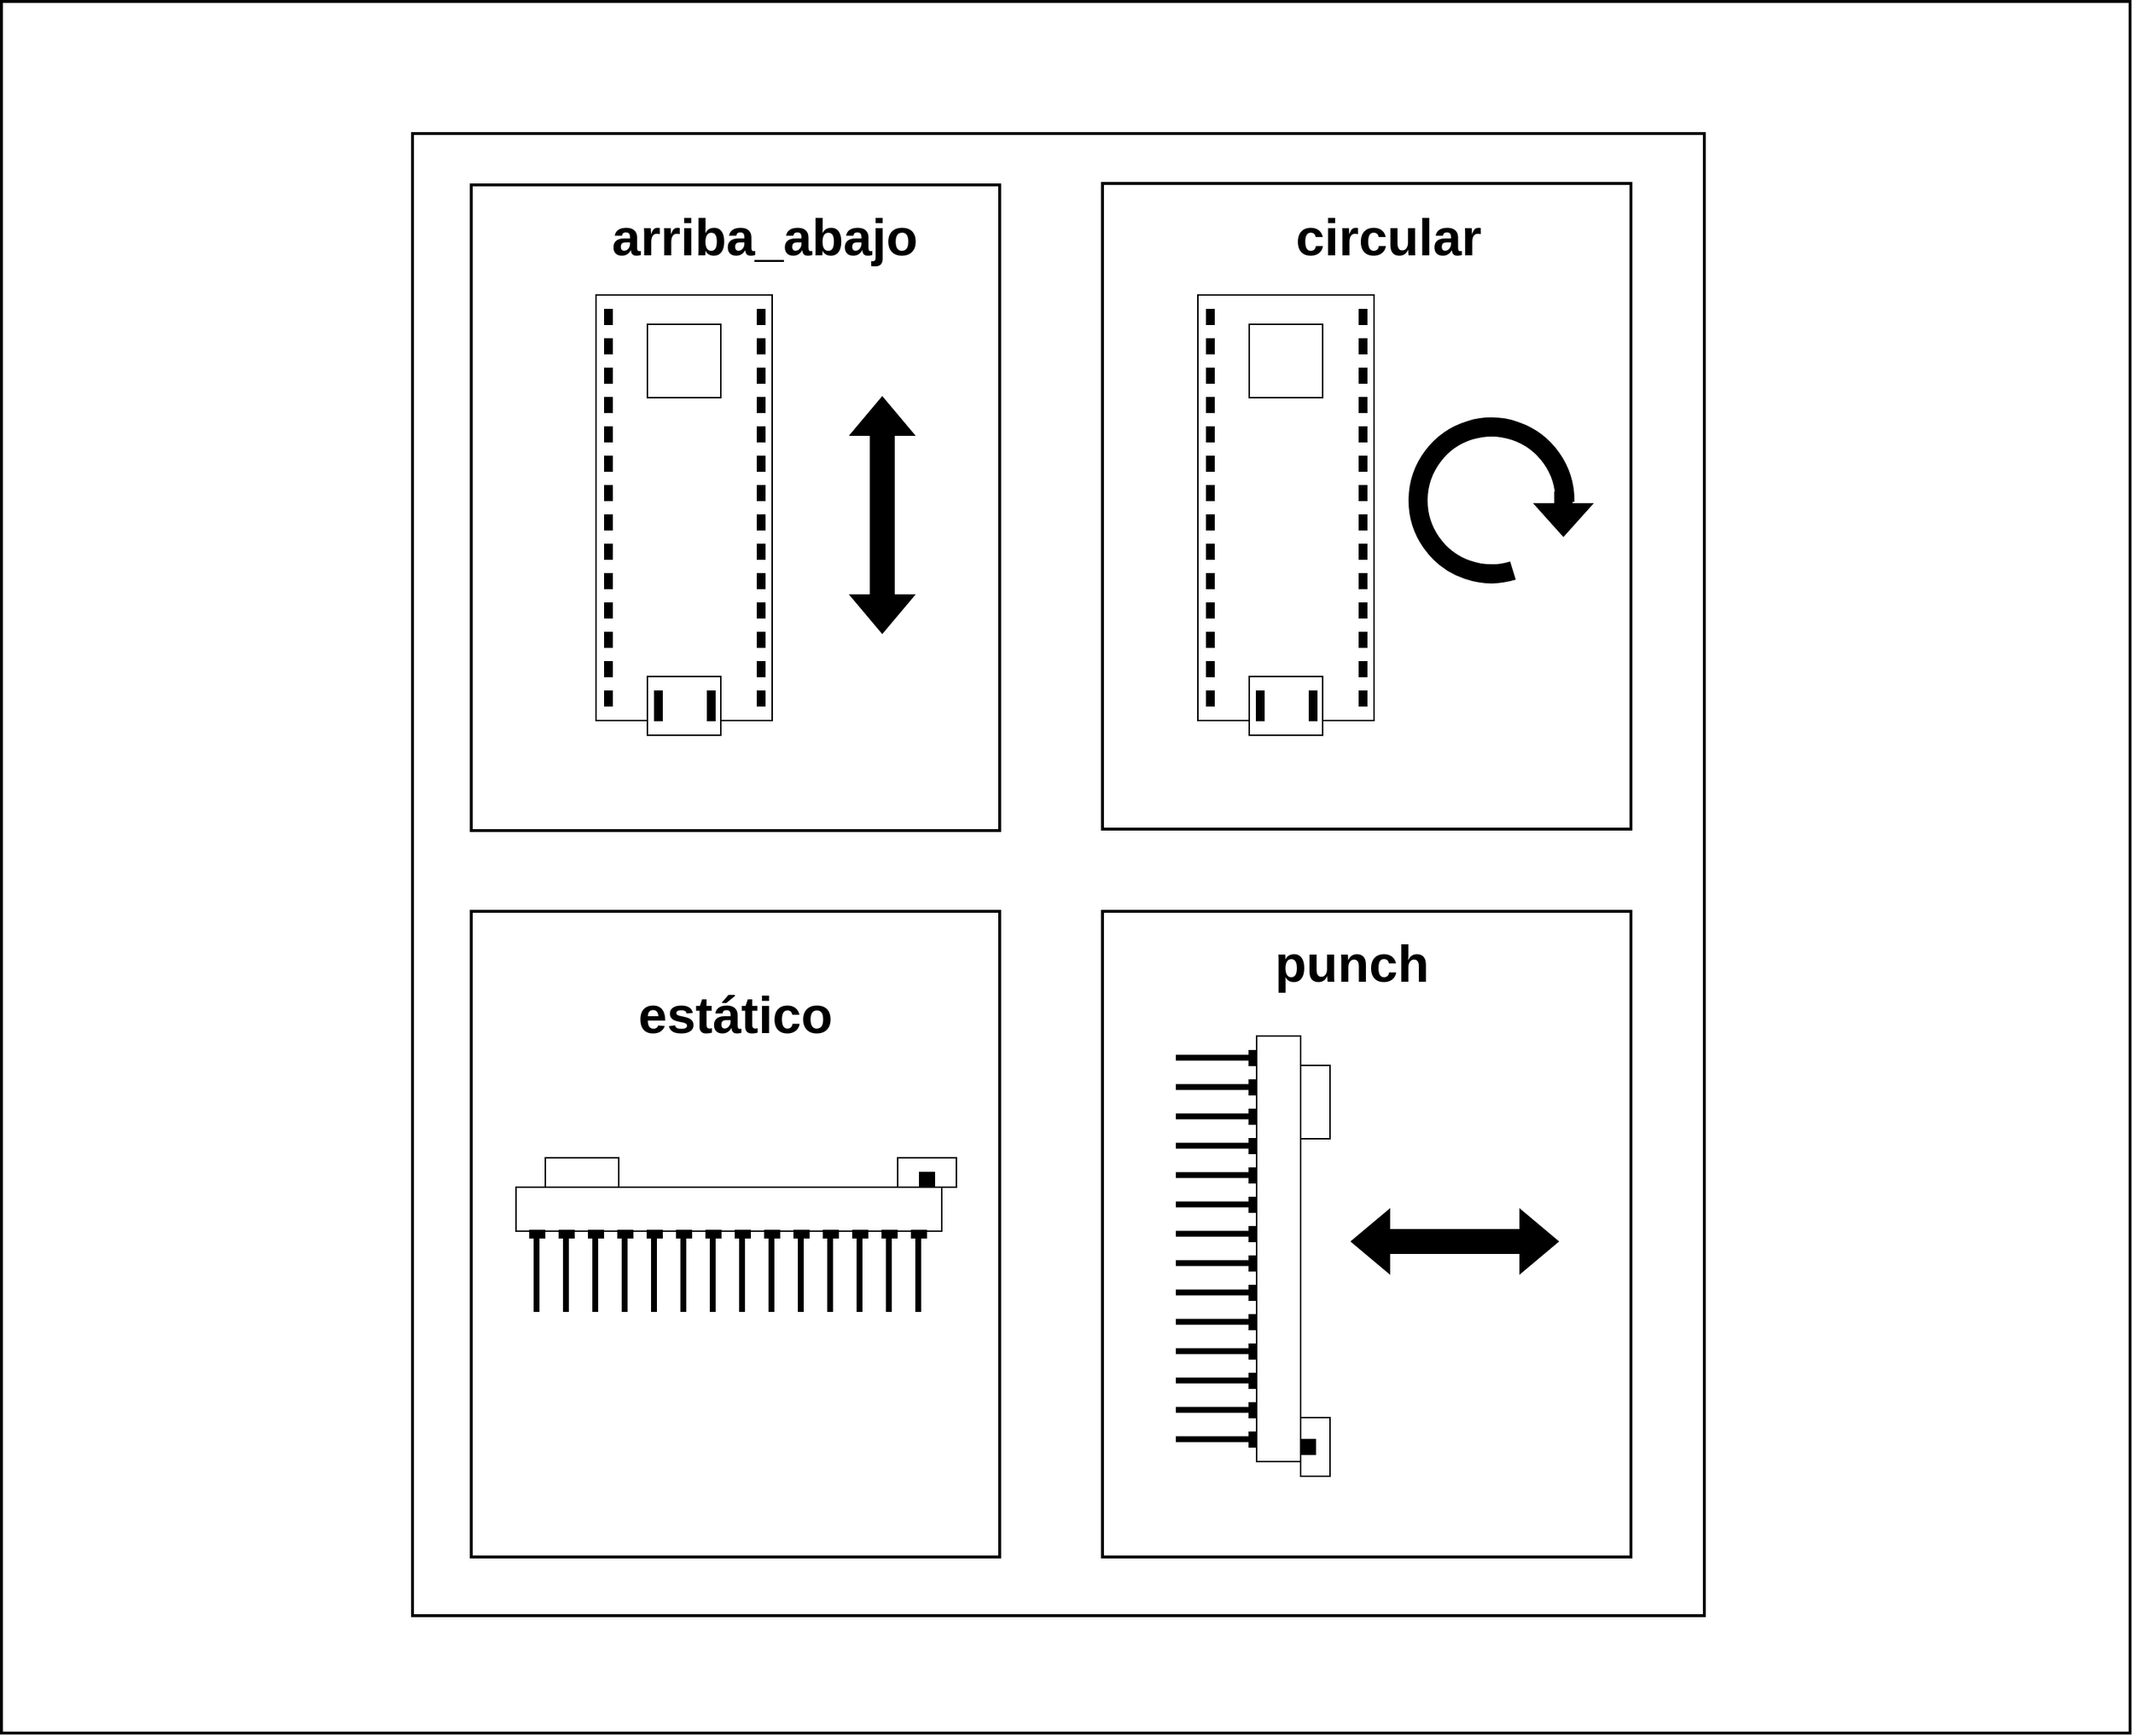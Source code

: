 <mxfile version="20.3.0" type="device"><diagram id="hc8dQt9SDoos4mxBRwJO" name="Page-1"><mxGraphModel dx="1860" dy="2513" grid="1" gridSize="10" guides="1" tooltips="1" connect="1" arrows="1" fold="1" page="1" pageScale="1" pageWidth="850" pageHeight="1100" math="0" shadow="0"><root><mxCell id="0"/><mxCell id="1" parent="0"/><mxCell id="_9YcfUNd2C81SvD-RMXH-206" value="" style="rounded=0;whiteSpace=wrap;html=1;strokeColor=#000000;strokeWidth=2;fontSize=35;fillColor=#FFFFFF;" vertex="1" parent="1"><mxGeometry x="630" y="-50" width="1450" height="1180" as="geometry"/></mxCell><mxCell id="_9YcfUNd2C81SvD-RMXH-205" value="" style="rounded=0;whiteSpace=wrap;html=1;strokeColor=#000000;strokeWidth=2;fontSize=35;fillColor=#FFFFFF;" vertex="1" parent="1"><mxGeometry x="910" y="40" width="880" height="1010" as="geometry"/></mxCell><mxCell id="_9YcfUNd2C81SvD-RMXH-203" value="" style="rounded=0;whiteSpace=wrap;html=1;strokeColor=#000000;strokeWidth=2;fontSize=35;fillColor=#FFFFFF;" vertex="1" parent="1"><mxGeometry x="950.004" y="570.004" width="360" height="440" as="geometry"/></mxCell><mxCell id="_9YcfUNd2C81SvD-RMXH-35" value="" style="group" vertex="1" connectable="0" parent="1"><mxGeometry x="1035" y="150" width="285" height="370" as="geometry"/></mxCell><mxCell id="_9YcfUNd2C81SvD-RMXH-204" value="" style="rounded=0;whiteSpace=wrap;html=1;strokeColor=#000000;strokeWidth=2;fontSize=35;fillColor=#FFFFFF;" vertex="1" parent="_9YcfUNd2C81SvD-RMXH-35"><mxGeometry x="-85" y="-75" width="360" height="440" as="geometry"/></mxCell><mxCell id="_9YcfUNd2C81SvD-RMXH-36" value="" style="rounded=0;whiteSpace=wrap;html=1;" vertex="1" parent="_9YcfUNd2C81SvD-RMXH-35"><mxGeometry width="120" height="290" as="geometry"/></mxCell><mxCell id="_9YcfUNd2C81SvD-RMXH-37" value="" style="rounded=0;whiteSpace=wrap;html=1;" vertex="1" parent="_9YcfUNd2C81SvD-RMXH-35"><mxGeometry x="35" y="260" width="50" height="40" as="geometry"/></mxCell><mxCell id="_9YcfUNd2C81SvD-RMXH-38" value="" style="rounded=0;whiteSpace=wrap;html=1;strokeColor=#000000;fillColor=#000000;" vertex="1" parent="_9YcfUNd2C81SvD-RMXH-35"><mxGeometry x="40" y="270" width="5" height="20" as="geometry"/></mxCell><mxCell id="_9YcfUNd2C81SvD-RMXH-39" value="" style="rounded=0;whiteSpace=wrap;html=1;strokeColor=#000000;fillColor=#000000;" vertex="1" parent="_9YcfUNd2C81SvD-RMXH-35"><mxGeometry x="76" y="270" width="5" height="20" as="geometry"/></mxCell><mxCell id="_9YcfUNd2C81SvD-RMXH-40" value="" style="whiteSpace=wrap;html=1;aspect=fixed;strokeColor=#000000;fillColor=#FFFFFF;" vertex="1" parent="_9YcfUNd2C81SvD-RMXH-35"><mxGeometry x="35" y="20" width="50" height="50" as="geometry"/></mxCell><mxCell id="_9YcfUNd2C81SvD-RMXH-41" value="" style="rounded=0;whiteSpace=wrap;html=1;strokeColor=#000000;fillColor=#000000;" vertex="1" parent="_9YcfUNd2C81SvD-RMXH-35"><mxGeometry x="110" y="10" width="5" height="10" as="geometry"/></mxCell><mxCell id="_9YcfUNd2C81SvD-RMXH-42" value="" style="rounded=0;whiteSpace=wrap;html=1;strokeColor=#000000;fillColor=#000000;" vertex="1" parent="_9YcfUNd2C81SvD-RMXH-35"><mxGeometry x="110" y="30" width="5" height="10" as="geometry"/></mxCell><mxCell id="_9YcfUNd2C81SvD-RMXH-43" value="" style="rounded=0;whiteSpace=wrap;html=1;strokeColor=#000000;fillColor=#000000;" vertex="1" parent="_9YcfUNd2C81SvD-RMXH-35"><mxGeometry x="110" y="50" width="5" height="10" as="geometry"/></mxCell><mxCell id="_9YcfUNd2C81SvD-RMXH-44" value="" style="rounded=0;whiteSpace=wrap;html=1;strokeColor=#000000;fillColor=#000000;" vertex="1" parent="_9YcfUNd2C81SvD-RMXH-35"><mxGeometry x="110" y="70" width="5" height="10" as="geometry"/></mxCell><mxCell id="_9YcfUNd2C81SvD-RMXH-45" value="" style="rounded=0;whiteSpace=wrap;html=1;strokeColor=#000000;fillColor=#000000;" vertex="1" parent="_9YcfUNd2C81SvD-RMXH-35"><mxGeometry x="110" y="90" width="5" height="10" as="geometry"/></mxCell><mxCell id="_9YcfUNd2C81SvD-RMXH-46" value="" style="rounded=0;whiteSpace=wrap;html=1;strokeColor=#000000;fillColor=#000000;" vertex="1" parent="_9YcfUNd2C81SvD-RMXH-35"><mxGeometry x="110" y="110" width="5" height="10" as="geometry"/></mxCell><mxCell id="_9YcfUNd2C81SvD-RMXH-47" value="" style="rounded=0;whiteSpace=wrap;html=1;strokeColor=#000000;fillColor=#000000;" vertex="1" parent="_9YcfUNd2C81SvD-RMXH-35"><mxGeometry x="110" y="130" width="5" height="10" as="geometry"/></mxCell><mxCell id="_9YcfUNd2C81SvD-RMXH-48" value="" style="rounded=0;whiteSpace=wrap;html=1;strokeColor=#000000;fillColor=#000000;" vertex="1" parent="_9YcfUNd2C81SvD-RMXH-35"><mxGeometry x="110" y="150" width="5" height="10" as="geometry"/></mxCell><mxCell id="_9YcfUNd2C81SvD-RMXH-49" value="" style="rounded=0;whiteSpace=wrap;html=1;strokeColor=#000000;fillColor=#000000;" vertex="1" parent="_9YcfUNd2C81SvD-RMXH-35"><mxGeometry x="110" y="170" width="5" height="10" as="geometry"/></mxCell><mxCell id="_9YcfUNd2C81SvD-RMXH-50" value="" style="rounded=0;whiteSpace=wrap;html=1;strokeColor=#000000;fillColor=#000000;" vertex="1" parent="_9YcfUNd2C81SvD-RMXH-35"><mxGeometry x="110" y="190" width="5" height="10" as="geometry"/></mxCell><mxCell id="_9YcfUNd2C81SvD-RMXH-51" value="" style="rounded=0;whiteSpace=wrap;html=1;strokeColor=#000000;fillColor=#000000;" vertex="1" parent="_9YcfUNd2C81SvD-RMXH-35"><mxGeometry x="110" y="210" width="5" height="10" as="geometry"/></mxCell><mxCell id="_9YcfUNd2C81SvD-RMXH-52" value="" style="rounded=0;whiteSpace=wrap;html=1;strokeColor=#000000;fillColor=#000000;" vertex="1" parent="_9YcfUNd2C81SvD-RMXH-35"><mxGeometry x="110" y="230" width="5" height="10" as="geometry"/></mxCell><mxCell id="_9YcfUNd2C81SvD-RMXH-53" value="" style="rounded=0;whiteSpace=wrap;html=1;strokeColor=#000000;fillColor=#000000;" vertex="1" parent="_9YcfUNd2C81SvD-RMXH-35"><mxGeometry x="110" y="250" width="5" height="10" as="geometry"/></mxCell><mxCell id="_9YcfUNd2C81SvD-RMXH-54" value="" style="rounded=0;whiteSpace=wrap;html=1;strokeColor=#000000;fillColor=#000000;" vertex="1" parent="_9YcfUNd2C81SvD-RMXH-35"><mxGeometry x="110" y="270" width="5" height="10" as="geometry"/></mxCell><mxCell id="_9YcfUNd2C81SvD-RMXH-55" value="" style="rounded=0;whiteSpace=wrap;html=1;strokeColor=#000000;fillColor=#000000;" vertex="1" parent="_9YcfUNd2C81SvD-RMXH-35"><mxGeometry x="6" y="10" width="5" height="10" as="geometry"/></mxCell><mxCell id="_9YcfUNd2C81SvD-RMXH-56" value="" style="rounded=0;whiteSpace=wrap;html=1;strokeColor=#000000;fillColor=#000000;" vertex="1" parent="_9YcfUNd2C81SvD-RMXH-35"><mxGeometry x="6" y="30" width="5" height="10" as="geometry"/></mxCell><mxCell id="_9YcfUNd2C81SvD-RMXH-57" value="" style="rounded=0;whiteSpace=wrap;html=1;strokeColor=#000000;fillColor=#000000;" vertex="1" parent="_9YcfUNd2C81SvD-RMXH-35"><mxGeometry x="6" y="50" width="5" height="10" as="geometry"/></mxCell><mxCell id="_9YcfUNd2C81SvD-RMXH-58" value="" style="rounded=0;whiteSpace=wrap;html=1;strokeColor=#000000;fillColor=#000000;" vertex="1" parent="_9YcfUNd2C81SvD-RMXH-35"><mxGeometry x="6" y="70" width="5" height="10" as="geometry"/></mxCell><mxCell id="_9YcfUNd2C81SvD-RMXH-59" value="" style="rounded=0;whiteSpace=wrap;html=1;strokeColor=#000000;fillColor=#000000;" vertex="1" parent="_9YcfUNd2C81SvD-RMXH-35"><mxGeometry x="6" y="90" width="5" height="10" as="geometry"/></mxCell><mxCell id="_9YcfUNd2C81SvD-RMXH-60" value="" style="rounded=0;whiteSpace=wrap;html=1;strokeColor=#000000;fillColor=#000000;" vertex="1" parent="_9YcfUNd2C81SvD-RMXH-35"><mxGeometry x="6" y="110" width="5" height="10" as="geometry"/></mxCell><mxCell id="_9YcfUNd2C81SvD-RMXH-61" value="" style="rounded=0;whiteSpace=wrap;html=1;strokeColor=#000000;fillColor=#000000;" vertex="1" parent="_9YcfUNd2C81SvD-RMXH-35"><mxGeometry x="6" y="130" width="5" height="10" as="geometry"/></mxCell><mxCell id="_9YcfUNd2C81SvD-RMXH-62" value="" style="rounded=0;whiteSpace=wrap;html=1;strokeColor=#000000;fillColor=#000000;" vertex="1" parent="_9YcfUNd2C81SvD-RMXH-35"><mxGeometry x="6" y="150" width="5" height="10" as="geometry"/></mxCell><mxCell id="_9YcfUNd2C81SvD-RMXH-63" value="" style="rounded=0;whiteSpace=wrap;html=1;strokeColor=#000000;fillColor=#000000;" vertex="1" parent="_9YcfUNd2C81SvD-RMXH-35"><mxGeometry x="6" y="170" width="5" height="10" as="geometry"/></mxCell><mxCell id="_9YcfUNd2C81SvD-RMXH-64" value="" style="rounded=0;whiteSpace=wrap;html=1;strokeColor=#000000;fillColor=#000000;" vertex="1" parent="_9YcfUNd2C81SvD-RMXH-35"><mxGeometry x="6" y="190" width="5" height="10" as="geometry"/></mxCell><mxCell id="_9YcfUNd2C81SvD-RMXH-65" value="" style="rounded=0;whiteSpace=wrap;html=1;strokeColor=#000000;fillColor=#000000;" vertex="1" parent="_9YcfUNd2C81SvD-RMXH-35"><mxGeometry x="6" y="210" width="5" height="10" as="geometry"/></mxCell><mxCell id="_9YcfUNd2C81SvD-RMXH-66" value="" style="rounded=0;whiteSpace=wrap;html=1;strokeColor=#000000;fillColor=#000000;" vertex="1" parent="_9YcfUNd2C81SvD-RMXH-35"><mxGeometry x="6" y="230" width="5" height="10" as="geometry"/></mxCell><mxCell id="_9YcfUNd2C81SvD-RMXH-67" value="" style="rounded=0;whiteSpace=wrap;html=1;strokeColor=#000000;fillColor=#000000;" vertex="1" parent="_9YcfUNd2C81SvD-RMXH-35"><mxGeometry x="6" y="250" width="5" height="10" as="geometry"/></mxCell><mxCell id="_9YcfUNd2C81SvD-RMXH-68" value="" style="rounded=0;whiteSpace=wrap;html=1;strokeColor=#000000;fillColor=#000000;" vertex="1" parent="_9YcfUNd2C81SvD-RMXH-35"><mxGeometry x="6" y="270" width="5" height="10" as="geometry"/></mxCell><mxCell id="_9YcfUNd2C81SvD-RMXH-151" value="" style="group" vertex="1" connectable="0" parent="1"><mxGeometry x="1430" y="655" width="310.004" height="355.004" as="geometry"/></mxCell><mxCell id="_9YcfUNd2C81SvD-RMXH-201" value="" style="rounded=0;whiteSpace=wrap;html=1;strokeColor=#000000;strokeWidth=2;fontSize=35;fillColor=#FFFFFF;" vertex="1" parent="_9YcfUNd2C81SvD-RMXH-151"><mxGeometry x="-49.996" y="-84.996" width="360" height="440" as="geometry"/></mxCell><mxCell id="_9YcfUNd2C81SvD-RMXH-70" value="" style="rounded=0;whiteSpace=wrap;html=1;" vertex="1" parent="_9YcfUNd2C81SvD-RMXH-151"><mxGeometry x="55" width="30" height="290" as="geometry"/></mxCell><mxCell id="_9YcfUNd2C81SvD-RMXH-104" value="" style="rounded=0;whiteSpace=wrap;html=1;strokeColor=#000000;fillColor=#FFFFFF;" vertex="1" parent="_9YcfUNd2C81SvD-RMXH-151"><mxGeometry x="85" y="20" width="20" height="50" as="geometry"/></mxCell><mxCell id="_9YcfUNd2C81SvD-RMXH-105" value="" style="rounded=0;whiteSpace=wrap;html=1;" vertex="1" parent="_9YcfUNd2C81SvD-RMXH-151"><mxGeometry x="85" y="260" width="20" height="40" as="geometry"/></mxCell><mxCell id="_9YcfUNd2C81SvD-RMXH-120" value="" style="rounded=0;whiteSpace=wrap;html=1;strokeColor=#000000;fillColor=#000000;" vertex="1" parent="_9YcfUNd2C81SvD-RMXH-151"><mxGeometry x="50" y="10" width="5" height="10" as="geometry"/></mxCell><mxCell id="_9YcfUNd2C81SvD-RMXH-121" value="" style="rounded=0;whiteSpace=wrap;html=1;strokeColor=#000000;fillColor=#000000;" vertex="1" parent="_9YcfUNd2C81SvD-RMXH-151"><mxGeometry x="50" y="30" width="5" height="10" as="geometry"/></mxCell><mxCell id="_9YcfUNd2C81SvD-RMXH-122" value="" style="rounded=0;whiteSpace=wrap;html=1;strokeColor=#000000;fillColor=#000000;" vertex="1" parent="_9YcfUNd2C81SvD-RMXH-151"><mxGeometry x="50" y="50" width="5" height="10" as="geometry"/></mxCell><mxCell id="_9YcfUNd2C81SvD-RMXH-123" value="" style="rounded=0;whiteSpace=wrap;html=1;strokeColor=#000000;fillColor=#000000;" vertex="1" parent="_9YcfUNd2C81SvD-RMXH-151"><mxGeometry x="50" y="70" width="5" height="10" as="geometry"/></mxCell><mxCell id="_9YcfUNd2C81SvD-RMXH-124" value="" style="rounded=0;whiteSpace=wrap;html=1;strokeColor=#000000;fillColor=#000000;" vertex="1" parent="_9YcfUNd2C81SvD-RMXH-151"><mxGeometry x="50" y="90" width="5" height="10" as="geometry"/></mxCell><mxCell id="_9YcfUNd2C81SvD-RMXH-125" value="" style="rounded=0;whiteSpace=wrap;html=1;strokeColor=#000000;fillColor=#000000;" vertex="1" parent="_9YcfUNd2C81SvD-RMXH-151"><mxGeometry x="50" y="110" width="5" height="10" as="geometry"/></mxCell><mxCell id="_9YcfUNd2C81SvD-RMXH-126" value="" style="rounded=0;whiteSpace=wrap;html=1;strokeColor=#000000;fillColor=#000000;" vertex="1" parent="_9YcfUNd2C81SvD-RMXH-151"><mxGeometry x="50" y="130" width="5" height="10" as="geometry"/></mxCell><mxCell id="_9YcfUNd2C81SvD-RMXH-127" value="" style="rounded=0;whiteSpace=wrap;html=1;strokeColor=#000000;fillColor=#000000;" vertex="1" parent="_9YcfUNd2C81SvD-RMXH-151"><mxGeometry x="50" y="150" width="5" height="10" as="geometry"/></mxCell><mxCell id="_9YcfUNd2C81SvD-RMXH-128" value="" style="rounded=0;whiteSpace=wrap;html=1;strokeColor=#000000;fillColor=#000000;" vertex="1" parent="_9YcfUNd2C81SvD-RMXH-151"><mxGeometry x="50" y="170" width="5" height="10" as="geometry"/></mxCell><mxCell id="_9YcfUNd2C81SvD-RMXH-129" value="" style="rounded=0;whiteSpace=wrap;html=1;strokeColor=#000000;fillColor=#000000;" vertex="1" parent="_9YcfUNd2C81SvD-RMXH-151"><mxGeometry x="50" y="190" width="5" height="10" as="geometry"/></mxCell><mxCell id="_9YcfUNd2C81SvD-RMXH-130" value="" style="rounded=0;whiteSpace=wrap;html=1;strokeColor=#000000;fillColor=#000000;" vertex="1" parent="_9YcfUNd2C81SvD-RMXH-151"><mxGeometry x="50" y="210" width="5" height="10" as="geometry"/></mxCell><mxCell id="_9YcfUNd2C81SvD-RMXH-131" value="" style="rounded=0;whiteSpace=wrap;html=1;strokeColor=#000000;fillColor=#000000;" vertex="1" parent="_9YcfUNd2C81SvD-RMXH-151"><mxGeometry x="50" y="230" width="5" height="10" as="geometry"/></mxCell><mxCell id="_9YcfUNd2C81SvD-RMXH-132" value="" style="rounded=0;whiteSpace=wrap;html=1;strokeColor=#000000;fillColor=#000000;" vertex="1" parent="_9YcfUNd2C81SvD-RMXH-151"><mxGeometry x="50" y="250" width="5" height="10" as="geometry"/></mxCell><mxCell id="_9YcfUNd2C81SvD-RMXH-133" value="" style="rounded=0;whiteSpace=wrap;html=1;strokeColor=#000000;fillColor=#000000;" vertex="1" parent="_9YcfUNd2C81SvD-RMXH-151"><mxGeometry x="50" y="270" width="5" height="10" as="geometry"/></mxCell><mxCell id="_9YcfUNd2C81SvD-RMXH-135" value="" style="endArrow=none;html=1;rounded=0;strokeWidth=4;" edge="1" parent="_9YcfUNd2C81SvD-RMXH-151"><mxGeometry width="50" height="50" relative="1" as="geometry"><mxPoint y="14.8" as="sourcePoint"/><mxPoint x="50" y="14.8" as="targetPoint"/></mxGeometry></mxCell><mxCell id="_9YcfUNd2C81SvD-RMXH-136" value="" style="endArrow=none;html=1;rounded=0;strokeWidth=4;" edge="1" parent="_9YcfUNd2C81SvD-RMXH-151"><mxGeometry width="50" height="50" relative="1" as="geometry"><mxPoint y="34.8" as="sourcePoint"/><mxPoint x="50" y="34.8" as="targetPoint"/></mxGeometry></mxCell><mxCell id="_9YcfUNd2C81SvD-RMXH-137" value="" style="endArrow=none;html=1;rounded=0;strokeWidth=4;" edge="1" parent="_9YcfUNd2C81SvD-RMXH-151"><mxGeometry width="50" height="50" relative="1" as="geometry"><mxPoint y="54.8" as="sourcePoint"/><mxPoint x="50" y="54.8" as="targetPoint"/></mxGeometry></mxCell><mxCell id="_9YcfUNd2C81SvD-RMXH-138" value="" style="endArrow=none;html=1;rounded=0;strokeWidth=4;" edge="1" parent="_9YcfUNd2C81SvD-RMXH-151"><mxGeometry width="50" height="50" relative="1" as="geometry"><mxPoint y="74.8" as="sourcePoint"/><mxPoint x="50" y="74.8" as="targetPoint"/></mxGeometry></mxCell><mxCell id="_9YcfUNd2C81SvD-RMXH-139" value="" style="endArrow=none;html=1;rounded=0;strokeWidth=4;" edge="1" parent="_9YcfUNd2C81SvD-RMXH-151"><mxGeometry width="50" height="50" relative="1" as="geometry"><mxPoint y="94.8" as="sourcePoint"/><mxPoint x="50" y="94.8" as="targetPoint"/></mxGeometry></mxCell><mxCell id="_9YcfUNd2C81SvD-RMXH-140" value="" style="endArrow=none;html=1;rounded=0;strokeWidth=4;" edge="1" parent="_9YcfUNd2C81SvD-RMXH-151"><mxGeometry width="50" height="50" relative="1" as="geometry"><mxPoint y="114.8" as="sourcePoint"/><mxPoint x="50" y="114.8" as="targetPoint"/></mxGeometry></mxCell><mxCell id="_9YcfUNd2C81SvD-RMXH-141" value="" style="endArrow=none;html=1;rounded=0;strokeWidth=4;" edge="1" parent="_9YcfUNd2C81SvD-RMXH-151"><mxGeometry width="50" height="50" relative="1" as="geometry"><mxPoint y="134.8" as="sourcePoint"/><mxPoint x="50" y="134.8" as="targetPoint"/></mxGeometry></mxCell><mxCell id="_9YcfUNd2C81SvD-RMXH-142" value="" style="endArrow=none;html=1;rounded=0;strokeWidth=4;" edge="1" parent="_9YcfUNd2C81SvD-RMXH-151"><mxGeometry width="50" height="50" relative="1" as="geometry"><mxPoint y="154.8" as="sourcePoint"/><mxPoint x="50" y="154.8" as="targetPoint"/></mxGeometry></mxCell><mxCell id="_9YcfUNd2C81SvD-RMXH-143" value="" style="endArrow=none;html=1;rounded=0;strokeWidth=4;" edge="1" parent="_9YcfUNd2C81SvD-RMXH-151"><mxGeometry width="50" height="50" relative="1" as="geometry"><mxPoint y="174.8" as="sourcePoint"/><mxPoint x="50" y="174.8" as="targetPoint"/></mxGeometry></mxCell><mxCell id="_9YcfUNd2C81SvD-RMXH-144" value="" style="endArrow=none;html=1;rounded=0;strokeWidth=4;" edge="1" parent="_9YcfUNd2C81SvD-RMXH-151"><mxGeometry width="50" height="50" relative="1" as="geometry"><mxPoint y="194.8" as="sourcePoint"/><mxPoint x="50" y="194.8" as="targetPoint"/></mxGeometry></mxCell><mxCell id="_9YcfUNd2C81SvD-RMXH-145" value="" style="endArrow=none;html=1;rounded=0;strokeWidth=4;" edge="1" parent="_9YcfUNd2C81SvD-RMXH-151"><mxGeometry width="50" height="50" relative="1" as="geometry"><mxPoint y="214.8" as="sourcePoint"/><mxPoint x="50" y="214.8" as="targetPoint"/></mxGeometry></mxCell><mxCell id="_9YcfUNd2C81SvD-RMXH-146" value="" style="endArrow=none;html=1;rounded=0;strokeWidth=4;" edge="1" parent="_9YcfUNd2C81SvD-RMXH-151"><mxGeometry width="50" height="50" relative="1" as="geometry"><mxPoint y="234.8" as="sourcePoint"/><mxPoint x="50" y="234.8" as="targetPoint"/></mxGeometry></mxCell><mxCell id="_9YcfUNd2C81SvD-RMXH-147" value="" style="endArrow=none;html=1;rounded=0;strokeWidth=4;" edge="1" parent="_9YcfUNd2C81SvD-RMXH-151"><mxGeometry width="50" height="50" relative="1" as="geometry"><mxPoint y="254.8" as="sourcePoint"/><mxPoint x="50" y="254.8" as="targetPoint"/></mxGeometry></mxCell><mxCell id="_9YcfUNd2C81SvD-RMXH-148" value="" style="endArrow=none;html=1;rounded=0;strokeWidth=4;" edge="1" parent="_9YcfUNd2C81SvD-RMXH-151"><mxGeometry width="50" height="50" relative="1" as="geometry"><mxPoint y="274.8" as="sourcePoint"/><mxPoint x="50" y="274.8" as="targetPoint"/></mxGeometry></mxCell><mxCell id="_9YcfUNd2C81SvD-RMXH-150" value="" style="rounded=0;whiteSpace=wrap;html=1;strokeColor=#000000;fillColor=#000000;" vertex="1" parent="_9YcfUNd2C81SvD-RMXH-151"><mxGeometry x="85" y="275" width="10" height="10" as="geometry"/></mxCell><mxCell id="_9YcfUNd2C81SvD-RMXH-152" value="" style="group;rotation=-90;" vertex="1" connectable="0" parent="1"><mxGeometry x="1077.5" y="640" width="105" height="300" as="geometry"/></mxCell><mxCell id="_9YcfUNd2C81SvD-RMXH-153" value="" style="rounded=0;whiteSpace=wrap;html=1;rotation=-90;" vertex="1" parent="_9YcfUNd2C81SvD-RMXH-152"><mxGeometry x="33" y="-12" width="30" height="290" as="geometry"/></mxCell><mxCell id="_9YcfUNd2C81SvD-RMXH-154" value="" style="rounded=0;whiteSpace=wrap;html=1;strokeColor=#000000;fillColor=#FFFFFF;rotation=-90;" vertex="1" parent="_9YcfUNd2C81SvD-RMXH-152"><mxGeometry x="-62" y="83" width="20" height="50" as="geometry"/></mxCell><mxCell id="_9YcfUNd2C81SvD-RMXH-155" value="" style="rounded=0;whiteSpace=wrap;html=1;rotation=-90;" vertex="1" parent="_9YcfUNd2C81SvD-RMXH-152"><mxGeometry x="173" y="88" width="20" height="40" as="geometry"/></mxCell><mxCell id="_9YcfUNd2C81SvD-RMXH-156" value="" style="rounded=0;whiteSpace=wrap;html=1;strokeColor=#000000;fillColor=#000000;rotation=-90;" vertex="1" parent="_9YcfUNd2C81SvD-RMXH-152"><mxGeometry x="-85" y="145" width="5" height="10" as="geometry"/></mxCell><mxCell id="_9YcfUNd2C81SvD-RMXH-157" value="" style="rounded=0;whiteSpace=wrap;html=1;strokeColor=#000000;fillColor=#000000;rotation=-90;" vertex="1" parent="_9YcfUNd2C81SvD-RMXH-152"><mxGeometry x="-65" y="145" width="5" height="10" as="geometry"/></mxCell><mxCell id="_9YcfUNd2C81SvD-RMXH-158" value="" style="rounded=0;whiteSpace=wrap;html=1;strokeColor=#000000;fillColor=#000000;rotation=-90;" vertex="1" parent="_9YcfUNd2C81SvD-RMXH-152"><mxGeometry x="-45" y="145" width="5" height="10" as="geometry"/></mxCell><mxCell id="_9YcfUNd2C81SvD-RMXH-159" value="" style="rounded=0;whiteSpace=wrap;html=1;strokeColor=#000000;fillColor=#000000;rotation=-90;" vertex="1" parent="_9YcfUNd2C81SvD-RMXH-152"><mxGeometry x="-25" y="145" width="5" height="10" as="geometry"/></mxCell><mxCell id="_9YcfUNd2C81SvD-RMXH-160" value="" style="rounded=0;whiteSpace=wrap;html=1;strokeColor=#000000;fillColor=#000000;rotation=-90;" vertex="1" parent="_9YcfUNd2C81SvD-RMXH-152"><mxGeometry x="-5" y="145" width="5" height="10" as="geometry"/></mxCell><mxCell id="_9YcfUNd2C81SvD-RMXH-161" value="" style="rounded=0;whiteSpace=wrap;html=1;strokeColor=#000000;fillColor=#000000;rotation=-90;" vertex="1" parent="_9YcfUNd2C81SvD-RMXH-152"><mxGeometry x="15" y="145" width="5" height="10" as="geometry"/></mxCell><mxCell id="_9YcfUNd2C81SvD-RMXH-162" value="" style="rounded=0;whiteSpace=wrap;html=1;strokeColor=#000000;fillColor=#000000;rotation=-90;" vertex="1" parent="_9YcfUNd2C81SvD-RMXH-152"><mxGeometry x="35" y="145" width="5" height="10" as="geometry"/></mxCell><mxCell id="_9YcfUNd2C81SvD-RMXH-163" value="" style="rounded=0;whiteSpace=wrap;html=1;strokeColor=#000000;fillColor=#000000;rotation=-90;" vertex="1" parent="_9YcfUNd2C81SvD-RMXH-152"><mxGeometry x="55" y="145" width="5" height="10" as="geometry"/></mxCell><mxCell id="_9YcfUNd2C81SvD-RMXH-164" value="" style="rounded=0;whiteSpace=wrap;html=1;strokeColor=#000000;fillColor=#000000;rotation=-90;" vertex="1" parent="_9YcfUNd2C81SvD-RMXH-152"><mxGeometry x="75" y="145" width="5" height="10" as="geometry"/></mxCell><mxCell id="_9YcfUNd2C81SvD-RMXH-165" value="" style="rounded=0;whiteSpace=wrap;html=1;strokeColor=#000000;fillColor=#000000;rotation=-90;" vertex="1" parent="_9YcfUNd2C81SvD-RMXH-152"><mxGeometry x="95" y="145" width="5" height="10" as="geometry"/></mxCell><mxCell id="_9YcfUNd2C81SvD-RMXH-166" value="" style="rounded=0;whiteSpace=wrap;html=1;strokeColor=#000000;fillColor=#000000;rotation=-90;" vertex="1" parent="_9YcfUNd2C81SvD-RMXH-152"><mxGeometry x="115" y="145" width="5" height="10" as="geometry"/></mxCell><mxCell id="_9YcfUNd2C81SvD-RMXH-167" value="" style="rounded=0;whiteSpace=wrap;html=1;strokeColor=#000000;fillColor=#000000;rotation=-90;" vertex="1" parent="_9YcfUNd2C81SvD-RMXH-152"><mxGeometry x="135" y="145" width="5" height="10" as="geometry"/></mxCell><mxCell id="_9YcfUNd2C81SvD-RMXH-168" value="" style="rounded=0;whiteSpace=wrap;html=1;strokeColor=#000000;fillColor=#000000;rotation=-90;" vertex="1" parent="_9YcfUNd2C81SvD-RMXH-152"><mxGeometry x="155" y="145" width="5" height="10" as="geometry"/></mxCell><mxCell id="_9YcfUNd2C81SvD-RMXH-169" value="" style="rounded=0;whiteSpace=wrap;html=1;strokeColor=#000000;fillColor=#000000;rotation=-90;" vertex="1" parent="_9YcfUNd2C81SvD-RMXH-152"><mxGeometry x="175" y="145" width="5" height="10" as="geometry"/></mxCell><mxCell id="_9YcfUNd2C81SvD-RMXH-170" value="" style="endArrow=none;html=1;rounded=0;strokeWidth=4;" edge="1" parent="_9YcfUNd2C81SvD-RMXH-152"><mxGeometry width="50" height="50" relative="1" as="geometry"><mxPoint x="-83" y="203" as="sourcePoint"/><mxPoint x="-83" y="153" as="targetPoint"/></mxGeometry></mxCell><mxCell id="_9YcfUNd2C81SvD-RMXH-171" value="" style="endArrow=none;html=1;rounded=0;strokeWidth=4;" edge="1" parent="_9YcfUNd2C81SvD-RMXH-152"><mxGeometry width="50" height="50" relative="1" as="geometry"><mxPoint x="-63" y="203" as="sourcePoint"/><mxPoint x="-63" y="153" as="targetPoint"/></mxGeometry></mxCell><mxCell id="_9YcfUNd2C81SvD-RMXH-172" value="" style="endArrow=none;html=1;rounded=0;strokeWidth=4;" edge="1" parent="_9YcfUNd2C81SvD-RMXH-152"><mxGeometry width="50" height="50" relative="1" as="geometry"><mxPoint x="-43" y="203" as="sourcePoint"/><mxPoint x="-43" y="153" as="targetPoint"/></mxGeometry></mxCell><mxCell id="_9YcfUNd2C81SvD-RMXH-173" value="" style="endArrow=none;html=1;rounded=0;strokeWidth=4;" edge="1" parent="_9YcfUNd2C81SvD-RMXH-152"><mxGeometry width="50" height="50" relative="1" as="geometry"><mxPoint x="-23" y="203" as="sourcePoint"/><mxPoint x="-23" y="153" as="targetPoint"/></mxGeometry></mxCell><mxCell id="_9YcfUNd2C81SvD-RMXH-174" value="" style="endArrow=none;html=1;rounded=0;strokeWidth=4;" edge="1" parent="_9YcfUNd2C81SvD-RMXH-152"><mxGeometry width="50" height="50" relative="1" as="geometry"><mxPoint x="-3" y="203" as="sourcePoint"/><mxPoint x="-3" y="153" as="targetPoint"/></mxGeometry></mxCell><mxCell id="_9YcfUNd2C81SvD-RMXH-175" value="" style="endArrow=none;html=1;rounded=0;strokeWidth=4;" edge="1" parent="_9YcfUNd2C81SvD-RMXH-152"><mxGeometry width="50" height="50" relative="1" as="geometry"><mxPoint x="17" y="203" as="sourcePoint"/><mxPoint x="17" y="153" as="targetPoint"/></mxGeometry></mxCell><mxCell id="_9YcfUNd2C81SvD-RMXH-176" value="" style="endArrow=none;html=1;rounded=0;strokeWidth=4;" edge="1" parent="_9YcfUNd2C81SvD-RMXH-152"><mxGeometry width="50" height="50" relative="1" as="geometry"><mxPoint x="37" y="203" as="sourcePoint"/><mxPoint x="37" y="153" as="targetPoint"/></mxGeometry></mxCell><mxCell id="_9YcfUNd2C81SvD-RMXH-177" value="" style="endArrow=none;html=1;rounded=0;strokeWidth=4;" edge="1" parent="_9YcfUNd2C81SvD-RMXH-152"><mxGeometry width="50" height="50" relative="1" as="geometry"><mxPoint x="57" y="203" as="sourcePoint"/><mxPoint x="57" y="153" as="targetPoint"/></mxGeometry></mxCell><mxCell id="_9YcfUNd2C81SvD-RMXH-178" value="" style="endArrow=none;html=1;rounded=0;strokeWidth=4;" edge="1" parent="_9YcfUNd2C81SvD-RMXH-152"><mxGeometry width="50" height="50" relative="1" as="geometry"><mxPoint x="77" y="203" as="sourcePoint"/><mxPoint x="77" y="153" as="targetPoint"/></mxGeometry></mxCell><mxCell id="_9YcfUNd2C81SvD-RMXH-179" value="" style="endArrow=none;html=1;rounded=0;strokeWidth=4;" edge="1" parent="_9YcfUNd2C81SvD-RMXH-152"><mxGeometry width="50" height="50" relative="1" as="geometry"><mxPoint x="97" y="203" as="sourcePoint"/><mxPoint x="97" y="153" as="targetPoint"/></mxGeometry></mxCell><mxCell id="_9YcfUNd2C81SvD-RMXH-180" value="" style="endArrow=none;html=1;rounded=0;strokeWidth=4;" edge="1" parent="_9YcfUNd2C81SvD-RMXH-152"><mxGeometry width="50" height="50" relative="1" as="geometry"><mxPoint x="117" y="203" as="sourcePoint"/><mxPoint x="117" y="153" as="targetPoint"/></mxGeometry></mxCell><mxCell id="_9YcfUNd2C81SvD-RMXH-181" value="" style="endArrow=none;html=1;rounded=0;strokeWidth=4;" edge="1" parent="_9YcfUNd2C81SvD-RMXH-152"><mxGeometry width="50" height="50" relative="1" as="geometry"><mxPoint x="137" y="203" as="sourcePoint"/><mxPoint x="137" y="153" as="targetPoint"/></mxGeometry></mxCell><mxCell id="_9YcfUNd2C81SvD-RMXH-182" value="" style="endArrow=none;html=1;rounded=0;strokeWidth=4;" edge="1" parent="_9YcfUNd2C81SvD-RMXH-152"><mxGeometry width="50" height="50" relative="1" as="geometry"><mxPoint x="157" y="203" as="sourcePoint"/><mxPoint x="157" y="153" as="targetPoint"/></mxGeometry></mxCell><mxCell id="_9YcfUNd2C81SvD-RMXH-183" value="" style="endArrow=none;html=1;rounded=0;strokeWidth=4;" edge="1" parent="_9YcfUNd2C81SvD-RMXH-152"><mxGeometry width="50" height="50" relative="1" as="geometry"><mxPoint x="177" y="203" as="sourcePoint"/><mxPoint x="177" y="153" as="targetPoint"/></mxGeometry></mxCell><mxCell id="_9YcfUNd2C81SvD-RMXH-184" value="" style="rounded=0;whiteSpace=wrap;html=1;strokeColor=#000000;fillColor=#000000;rotation=-90;" vertex="1" parent="_9YcfUNd2C81SvD-RMXH-152"><mxGeometry x="178" y="108" width="10" height="10" as="geometry"/></mxCell><mxCell id="_9YcfUNd2C81SvD-RMXH-186" value="" style="shape=flexArrow;endArrow=classic;startArrow=classic;html=1;rounded=0;strokeWidth=4;fillColor=#000000;" edge="1" parent="1"><mxGeometry width="100" height="100" relative="1" as="geometry"><mxPoint x="1550" y="795" as="sourcePoint"/><mxPoint x="1690" y="795" as="targetPoint"/></mxGeometry></mxCell><mxCell id="_9YcfUNd2C81SvD-RMXH-196" value="" style="shape=flexArrow;endArrow=classic;startArrow=classic;html=1;rounded=0;strokeWidth=4;fillColor=#000000;" edge="1" parent="1"><mxGeometry width="100" height="100" relative="1" as="geometry"><mxPoint x="1230" y="220" as="sourcePoint"/><mxPoint x="1230" y="380" as="targetPoint"/></mxGeometry></mxCell><mxCell id="_9YcfUNd2C81SvD-RMXH-197" value="&lt;font size=&quot;1&quot; style=&quot;&quot;&gt;&lt;b style=&quot;font-size: 35px;&quot;&gt;punch&lt;/b&gt;&lt;/font&gt;" style="text;html=1;strokeColor=none;fillColor=none;align=center;verticalAlign=middle;whiteSpace=wrap;rounded=0;strokeWidth=13;" vertex="1" parent="1"><mxGeometry x="1460" y="585" width="180" height="40" as="geometry"/></mxCell><mxCell id="_9YcfUNd2C81SvD-RMXH-199" value="&lt;font size=&quot;1&quot; style=&quot;&quot;&gt;&lt;b style=&quot;font-size: 35px;&quot;&gt;arriba_abajo&lt;/b&gt;&lt;/font&gt;" style="text;html=1;strokeColor=none;fillColor=none;align=center;verticalAlign=middle;whiteSpace=wrap;rounded=0;strokeWidth=13;" vertex="1" parent="1"><mxGeometry x="1060" y="90" width="180" height="40" as="geometry"/></mxCell><mxCell id="_9YcfUNd2C81SvD-RMXH-200" value="&lt;font size=&quot;1&quot; style=&quot;&quot;&gt;&lt;b style=&quot;font-size: 35px;&quot;&gt;estático&lt;/b&gt;&lt;/font&gt;" style="text;html=1;strokeColor=none;fillColor=none;align=center;verticalAlign=middle;whiteSpace=wrap;rounded=0;strokeWidth=13;" vertex="1" parent="1"><mxGeometry x="1040" y="620" width="180" height="40" as="geometry"/></mxCell><mxCell id="_9YcfUNd2C81SvD-RMXH-202" value="" style="rounded=0;whiteSpace=wrap;html=1;strokeColor=#000000;strokeWidth=2;fontSize=35;fillColor=#FFFFFF;" vertex="1" parent="1"><mxGeometry x="1380.004" y="74.004" width="360" height="440" as="geometry"/></mxCell><mxCell id="_9YcfUNd2C81SvD-RMXH-191" value="" style="verticalLabelPosition=bottom;verticalAlign=top;html=1;shape=mxgraph.basic.arc;startAngle=0.3;endAngle=0.1;strokeColor=#000000;fillColor=#000000;strokeWidth=13;rotation=55;" vertex="1" parent="1"><mxGeometry x="1595.004" y="240.004" width="100" height="100" as="geometry"/></mxCell><mxCell id="_9YcfUNd2C81SvD-RMXH-194" value="" style="shape=flexArrow;endArrow=classic;html=1;rounded=0;strokeWidth=4;fillColor=#000000;width=5.517;endSize=4.71;" edge="1" parent="1"><mxGeometry width="50" height="50" relative="1" as="geometry"><mxPoint x="1694.004" y="284.004" as="sourcePoint"/><mxPoint x="1694.004" y="314.004" as="targetPoint"/></mxGeometry></mxCell><mxCell id="_9YcfUNd2C81SvD-RMXH-198" value="&lt;font size=&quot;1&quot; style=&quot;&quot;&gt;&lt;b style=&quot;font-size: 35px;&quot;&gt;circular&lt;/b&gt;&lt;/font&gt;" style="text;html=1;strokeColor=none;fillColor=none;align=center;verticalAlign=middle;whiteSpace=wrap;rounded=0;strokeWidth=13;" vertex="1" parent="1"><mxGeometry x="1485" y="90" width="180" height="40" as="geometry"/></mxCell><mxCell id="_9YcfUNd2C81SvD-RMXH-20" value="" style="group" vertex="1" connectable="0" parent="1"><mxGeometry x="1445" y="150" width="120" height="300" as="geometry"/></mxCell><mxCell id="_9YcfUNd2C81SvD-RMXH-1" value="" style="rounded=0;whiteSpace=wrap;html=1;" vertex="1" parent="_9YcfUNd2C81SvD-RMXH-20"><mxGeometry width="120" height="290" as="geometry"/></mxCell><mxCell id="_9YcfUNd2C81SvD-RMXH-2" value="" style="rounded=0;whiteSpace=wrap;html=1;" vertex="1" parent="_9YcfUNd2C81SvD-RMXH-20"><mxGeometry x="35" y="260" width="50" height="40" as="geometry"/></mxCell><mxCell id="_9YcfUNd2C81SvD-RMXH-3" value="" style="rounded=0;whiteSpace=wrap;html=1;strokeColor=#000000;fillColor=#000000;" vertex="1" parent="_9YcfUNd2C81SvD-RMXH-20"><mxGeometry x="40" y="270" width="5" height="20" as="geometry"/></mxCell><mxCell id="_9YcfUNd2C81SvD-RMXH-4" value="" style="rounded=0;whiteSpace=wrap;html=1;strokeColor=#000000;fillColor=#000000;" vertex="1" parent="_9YcfUNd2C81SvD-RMXH-20"><mxGeometry x="76" y="270" width="5" height="20" as="geometry"/></mxCell><mxCell id="_9YcfUNd2C81SvD-RMXH-5" value="" style="whiteSpace=wrap;html=1;aspect=fixed;strokeColor=#000000;fillColor=#FFFFFF;" vertex="1" parent="_9YcfUNd2C81SvD-RMXH-20"><mxGeometry x="35" y="20" width="50" height="50" as="geometry"/></mxCell><mxCell id="_9YcfUNd2C81SvD-RMXH-21" value="" style="rounded=0;whiteSpace=wrap;html=1;strokeColor=#000000;fillColor=#000000;" vertex="1" parent="_9YcfUNd2C81SvD-RMXH-20"><mxGeometry x="110" y="10" width="5" height="10" as="geometry"/></mxCell><mxCell id="_9YcfUNd2C81SvD-RMXH-22" value="" style="rounded=0;whiteSpace=wrap;html=1;strokeColor=#000000;fillColor=#000000;" vertex="1" parent="_9YcfUNd2C81SvD-RMXH-20"><mxGeometry x="110" y="30" width="5" height="10" as="geometry"/></mxCell><mxCell id="_9YcfUNd2C81SvD-RMXH-23" value="" style="rounded=0;whiteSpace=wrap;html=1;strokeColor=#000000;fillColor=#000000;" vertex="1" parent="_9YcfUNd2C81SvD-RMXH-20"><mxGeometry x="110" y="50" width="5" height="10" as="geometry"/></mxCell><mxCell id="_9YcfUNd2C81SvD-RMXH-24" value="" style="rounded=0;whiteSpace=wrap;html=1;strokeColor=#000000;fillColor=#000000;" vertex="1" parent="_9YcfUNd2C81SvD-RMXH-20"><mxGeometry x="110" y="70" width="5" height="10" as="geometry"/></mxCell><mxCell id="_9YcfUNd2C81SvD-RMXH-25" value="" style="rounded=0;whiteSpace=wrap;html=1;strokeColor=#000000;fillColor=#000000;" vertex="1" parent="_9YcfUNd2C81SvD-RMXH-20"><mxGeometry x="110" y="90" width="5" height="10" as="geometry"/></mxCell><mxCell id="_9YcfUNd2C81SvD-RMXH-26" value="" style="rounded=0;whiteSpace=wrap;html=1;strokeColor=#000000;fillColor=#000000;" vertex="1" parent="_9YcfUNd2C81SvD-RMXH-20"><mxGeometry x="110" y="110" width="5" height="10" as="geometry"/></mxCell><mxCell id="_9YcfUNd2C81SvD-RMXH-27" value="" style="rounded=0;whiteSpace=wrap;html=1;strokeColor=#000000;fillColor=#000000;" vertex="1" parent="_9YcfUNd2C81SvD-RMXH-20"><mxGeometry x="110" y="130" width="5" height="10" as="geometry"/></mxCell><mxCell id="_9YcfUNd2C81SvD-RMXH-28" value="" style="rounded=0;whiteSpace=wrap;html=1;strokeColor=#000000;fillColor=#000000;" vertex="1" parent="_9YcfUNd2C81SvD-RMXH-20"><mxGeometry x="110" y="150" width="5" height="10" as="geometry"/></mxCell><mxCell id="_9YcfUNd2C81SvD-RMXH-29" value="" style="rounded=0;whiteSpace=wrap;html=1;strokeColor=#000000;fillColor=#000000;" vertex="1" parent="_9YcfUNd2C81SvD-RMXH-20"><mxGeometry x="110" y="170" width="5" height="10" as="geometry"/></mxCell><mxCell id="_9YcfUNd2C81SvD-RMXH-30" value="" style="rounded=0;whiteSpace=wrap;html=1;strokeColor=#000000;fillColor=#000000;" vertex="1" parent="_9YcfUNd2C81SvD-RMXH-20"><mxGeometry x="110" y="190" width="5" height="10" as="geometry"/></mxCell><mxCell id="_9YcfUNd2C81SvD-RMXH-31" value="" style="rounded=0;whiteSpace=wrap;html=1;strokeColor=#000000;fillColor=#000000;" vertex="1" parent="_9YcfUNd2C81SvD-RMXH-20"><mxGeometry x="110" y="210" width="5" height="10" as="geometry"/></mxCell><mxCell id="_9YcfUNd2C81SvD-RMXH-32" value="" style="rounded=0;whiteSpace=wrap;html=1;strokeColor=#000000;fillColor=#000000;" vertex="1" parent="_9YcfUNd2C81SvD-RMXH-20"><mxGeometry x="110" y="230" width="5" height="10" as="geometry"/></mxCell><mxCell id="_9YcfUNd2C81SvD-RMXH-33" value="" style="rounded=0;whiteSpace=wrap;html=1;strokeColor=#000000;fillColor=#000000;" vertex="1" parent="_9YcfUNd2C81SvD-RMXH-20"><mxGeometry x="110" y="250" width="5" height="10" as="geometry"/></mxCell><mxCell id="_9YcfUNd2C81SvD-RMXH-34" value="" style="rounded=0;whiteSpace=wrap;html=1;strokeColor=#000000;fillColor=#000000;" vertex="1" parent="_9YcfUNd2C81SvD-RMXH-20"><mxGeometry x="110" y="270" width="5" height="10" as="geometry"/></mxCell><mxCell id="_9YcfUNd2C81SvD-RMXH-6" value="" style="rounded=0;whiteSpace=wrap;html=1;strokeColor=#000000;fillColor=#000000;" vertex="1" parent="_9YcfUNd2C81SvD-RMXH-20"><mxGeometry x="6" y="10" width="5" height="10" as="geometry"/></mxCell><mxCell id="_9YcfUNd2C81SvD-RMXH-7" value="" style="rounded=0;whiteSpace=wrap;html=1;strokeColor=#000000;fillColor=#000000;" vertex="1" parent="_9YcfUNd2C81SvD-RMXH-20"><mxGeometry x="6" y="30" width="5" height="10" as="geometry"/></mxCell><mxCell id="_9YcfUNd2C81SvD-RMXH-8" value="" style="rounded=0;whiteSpace=wrap;html=1;strokeColor=#000000;fillColor=#000000;" vertex="1" parent="_9YcfUNd2C81SvD-RMXH-20"><mxGeometry x="6" y="50" width="5" height="10" as="geometry"/></mxCell><mxCell id="_9YcfUNd2C81SvD-RMXH-9" value="" style="rounded=0;whiteSpace=wrap;html=1;strokeColor=#000000;fillColor=#000000;" vertex="1" parent="_9YcfUNd2C81SvD-RMXH-20"><mxGeometry x="6" y="70" width="5" height="10" as="geometry"/></mxCell><mxCell id="_9YcfUNd2C81SvD-RMXH-10" value="" style="rounded=0;whiteSpace=wrap;html=1;strokeColor=#000000;fillColor=#000000;" vertex="1" parent="_9YcfUNd2C81SvD-RMXH-20"><mxGeometry x="6" y="90" width="5" height="10" as="geometry"/></mxCell><mxCell id="_9YcfUNd2C81SvD-RMXH-11" value="" style="rounded=0;whiteSpace=wrap;html=1;strokeColor=#000000;fillColor=#000000;" vertex="1" parent="_9YcfUNd2C81SvD-RMXH-20"><mxGeometry x="6" y="110" width="5" height="10" as="geometry"/></mxCell><mxCell id="_9YcfUNd2C81SvD-RMXH-12" value="" style="rounded=0;whiteSpace=wrap;html=1;strokeColor=#000000;fillColor=#000000;" vertex="1" parent="_9YcfUNd2C81SvD-RMXH-20"><mxGeometry x="6" y="130" width="5" height="10" as="geometry"/></mxCell><mxCell id="_9YcfUNd2C81SvD-RMXH-13" value="" style="rounded=0;whiteSpace=wrap;html=1;strokeColor=#000000;fillColor=#000000;" vertex="1" parent="_9YcfUNd2C81SvD-RMXH-20"><mxGeometry x="6" y="150" width="5" height="10" as="geometry"/></mxCell><mxCell id="_9YcfUNd2C81SvD-RMXH-14" value="" style="rounded=0;whiteSpace=wrap;html=1;strokeColor=#000000;fillColor=#000000;" vertex="1" parent="_9YcfUNd2C81SvD-RMXH-20"><mxGeometry x="6" y="170" width="5" height="10" as="geometry"/></mxCell><mxCell id="_9YcfUNd2C81SvD-RMXH-15" value="" style="rounded=0;whiteSpace=wrap;html=1;strokeColor=#000000;fillColor=#000000;" vertex="1" parent="_9YcfUNd2C81SvD-RMXH-20"><mxGeometry x="6" y="190" width="5" height="10" as="geometry"/></mxCell><mxCell id="_9YcfUNd2C81SvD-RMXH-16" value="" style="rounded=0;whiteSpace=wrap;html=1;strokeColor=#000000;fillColor=#000000;" vertex="1" parent="_9YcfUNd2C81SvD-RMXH-20"><mxGeometry x="6" y="210" width="5" height="10" as="geometry"/></mxCell><mxCell id="_9YcfUNd2C81SvD-RMXH-17" value="" style="rounded=0;whiteSpace=wrap;html=1;strokeColor=#000000;fillColor=#000000;" vertex="1" parent="_9YcfUNd2C81SvD-RMXH-20"><mxGeometry x="6" y="230" width="5" height="10" as="geometry"/></mxCell><mxCell id="_9YcfUNd2C81SvD-RMXH-18" value="" style="rounded=0;whiteSpace=wrap;html=1;strokeColor=#000000;fillColor=#000000;" vertex="1" parent="_9YcfUNd2C81SvD-RMXH-20"><mxGeometry x="6" y="250" width="5" height="10" as="geometry"/></mxCell><mxCell id="_9YcfUNd2C81SvD-RMXH-19" value="" style="rounded=0;whiteSpace=wrap;html=1;strokeColor=#000000;fillColor=#000000;" vertex="1" parent="_9YcfUNd2C81SvD-RMXH-20"><mxGeometry x="6" y="270" width="5" height="10" as="geometry"/></mxCell></root></mxGraphModel></diagram></mxfile>